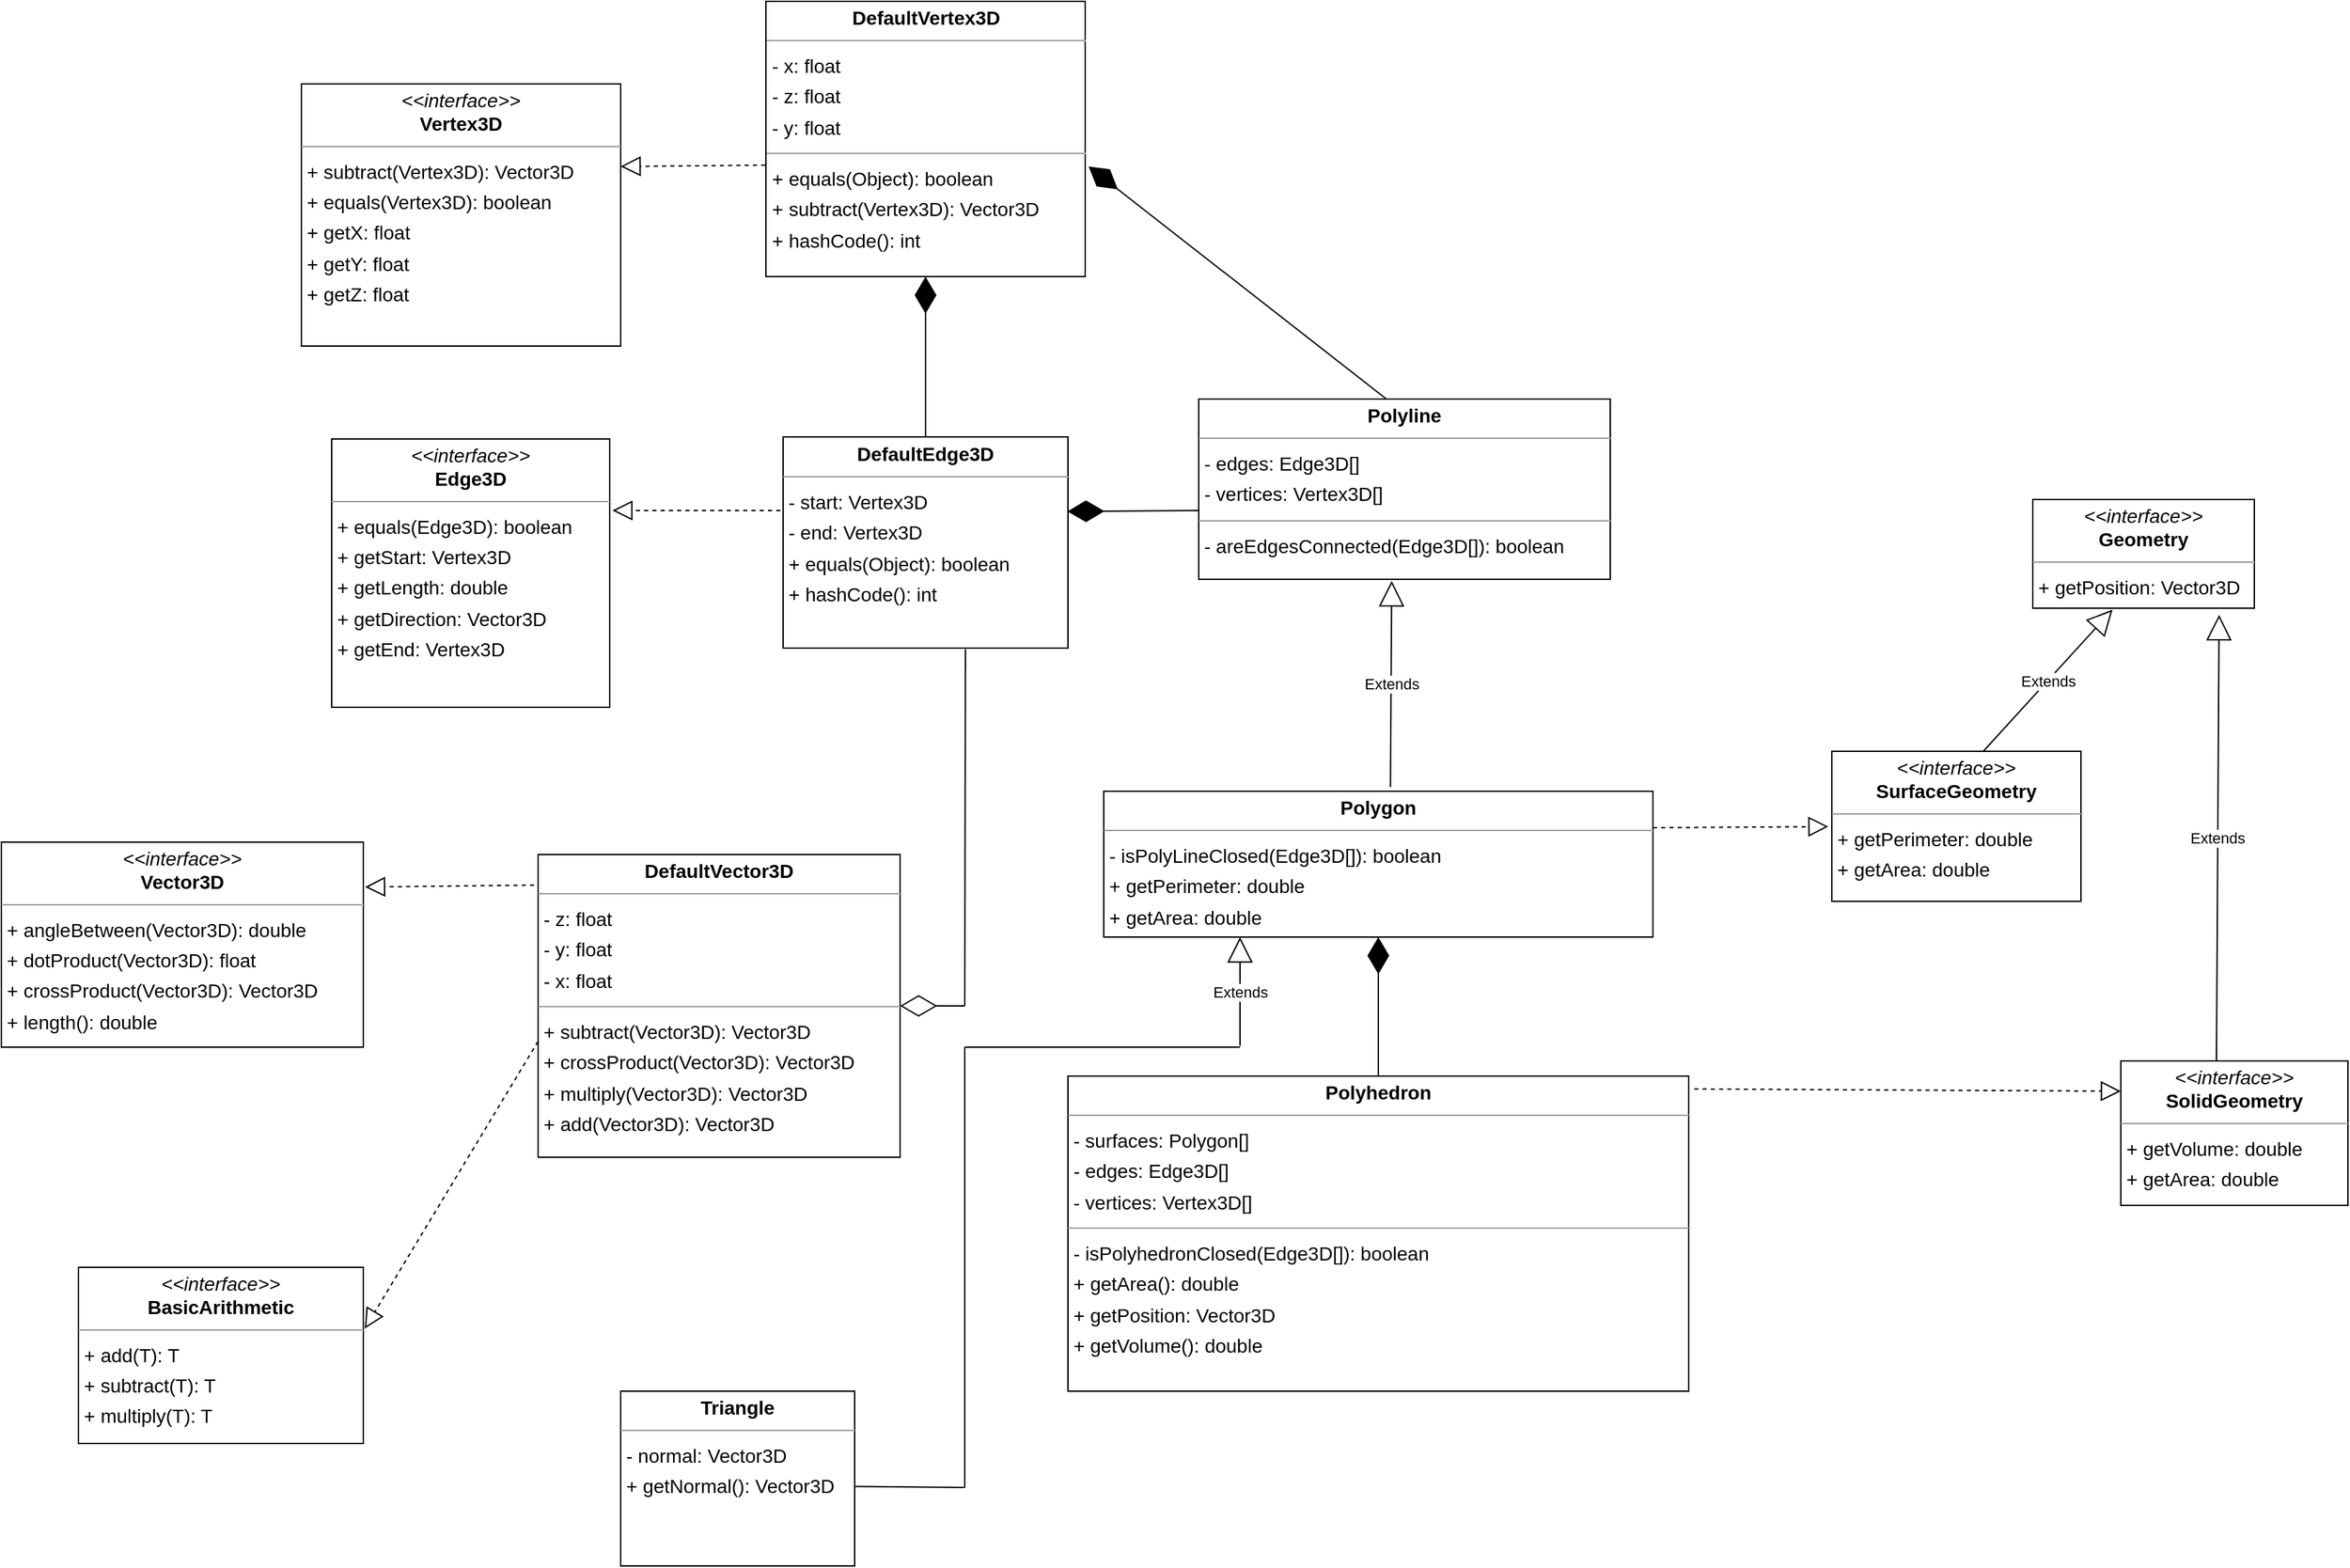 <mxfile version="27.1.1">
  <diagram id="lPM34eDD3z2ukeMHqo2i" name="Seite-1">
    <mxGraphModel dx="2826" dy="1523" grid="1" gridSize="10" guides="1" tooltips="1" connect="1" arrows="1" fold="1" page="0" pageScale="1" pageWidth="827" pageHeight="1169" background="none" math="0" shadow="0">
      <root>
        <mxCell id="0" />
        <mxCell id="1" parent="0" />
        <mxCell id="node5" value="&lt;p style=&quot;margin:0px;margin-top:4px;text-align:center;&quot;&gt;&lt;i&gt;&amp;lt;&amp;lt;interface&amp;gt;&amp;gt;&lt;/i&gt;&lt;br/&gt;&lt;b&gt;BasicArithmetic&lt;T&gt;&lt;/b&gt;&lt;/p&gt;&lt;hr size=&quot;1&quot;/&gt;&lt;p style=&quot;margin:0 0 0 4px;line-height:1.6;&quot;&gt;+ add(T): T&lt;br/&gt;+ subtract(T): T&lt;br/&gt;+ multiply(T): T&lt;/p&gt;" style="verticalAlign=top;align=left;overflow=fill;fontSize=14;fontFamily=Helvetica;html=1;rounded=0;shadow=0;comic=0;labelBackgroundColor=none;strokeWidth=1;" parent="1" vertex="1">
          <mxGeometry x="-724" y="710" width="207" height="128" as="geometry" />
        </mxCell>
        <mxCell id="node9" value="&lt;p style=&quot;margin:0px;margin-top:4px;text-align:center;&quot;&gt;&lt;b&gt;DefaultEdge3D&lt;/b&gt;&lt;/p&gt;&lt;hr size=&quot;1&quot;&gt;&lt;p style=&quot;margin:0 0 0 4px;line-height:1.6;&quot;&gt;- start: Vertex3D&amp;nbsp;&lt;br&gt;- end: Vertex3D&lt;br&gt;&lt;/p&gt;&lt;p style=&quot;margin:0 0 0 4px;line-height:1.6;&quot;&gt;+ equals(Object): boolean&lt;br&gt;+ hashCode(): int&lt;/p&gt;&lt;p style=&quot;margin: 0px 0px 0px 4px; line-height: 1.6;&quot;&gt;&lt;br&gt;&lt;/p&gt;&lt;p style=&quot;margin: 0px 0px 0px 4px; line-height: 1.6;&quot;&gt;&lt;br&gt;&lt;/p&gt;&lt;p style=&quot;margin:0 0 0 4px;line-height:1.6;&quot;&gt;&lt;br&gt;&lt;/p&gt;" style="verticalAlign=top;align=left;overflow=fill;fontSize=14;fontFamily=Helvetica;html=1;rounded=0;shadow=0;comic=0;labelBackgroundColor=none;strokeWidth=1;" parent="1" vertex="1">
          <mxGeometry x="-212" y="106.5" width="207" height="153.5" as="geometry" />
        </mxCell>
        <mxCell id="node8" value="&lt;p style=&quot;margin:0px;margin-top:4px;text-align:center;&quot;&gt;&lt;b&gt;DefaultVector3D&lt;/b&gt;&lt;/p&gt;&lt;hr size=&quot;1&quot;&gt;&lt;p style=&quot;margin:0 0 0 4px;line-height:1.6;&quot;&gt;- z: float&lt;br&gt;- y: float&lt;br&gt;- x: float&lt;/p&gt;&lt;hr size=&quot;1&quot;&gt;&lt;p style=&quot;margin:0 0 0 4px;line-height:1.6;&quot;&gt;+ subtract(Vector3D): Vector3D&lt;br&gt;+ crossProduct(Vector3D): Vector3D&lt;br&gt;+ multiply(Vector3D): Vector3D&lt;br&gt;+ add(Vector3D): Vector3D&lt;/p&gt;&lt;p style=&quot;margin:0 0 0 4px;line-height:1.6;&quot;&gt;&lt;br&gt;&lt;/p&gt;" style="verticalAlign=top;align=left;overflow=fill;fontSize=14;fontFamily=Helvetica;html=1;rounded=0;shadow=0;comic=0;labelBackgroundColor=none;strokeWidth=1;" parent="1" vertex="1">
          <mxGeometry x="-390" y="410" width="263" height="220" as="geometry" />
        </mxCell>
        <mxCell id="node2" value="&lt;p style=&quot;margin:0px;margin-top:4px;text-align:center;&quot;&gt;&lt;b&gt;DefaultVertex3D&lt;/b&gt;&lt;/p&gt;&lt;hr size=&quot;1&quot;&gt;&lt;p style=&quot;margin:0 0 0 4px;line-height:1.6;&quot;&gt;- x: float&lt;br&gt;- z: float&lt;br&gt;- y: float&lt;/p&gt;&lt;hr size=&quot;1&quot;&gt;&lt;p style=&quot;margin:0 0 0 4px;line-height:1.6;&quot;&gt;+ equals(Object): boolean&lt;br&gt;+ subtract(Vertex3D): Vector3D&lt;br&gt;+ hashCode(): int&lt;/p&gt;&lt;p style=&quot;margin:0 0 0 4px;line-height:1.6;&quot;&gt;&lt;br&gt;&lt;/p&gt;" style="verticalAlign=top;align=left;overflow=fill;fontSize=14;fontFamily=Helvetica;html=1;rounded=0;shadow=0;comic=0;labelBackgroundColor=none;strokeWidth=1;" parent="1" vertex="1">
          <mxGeometry x="-224.5" y="-210" width="232" height="200" as="geometry" />
        </mxCell>
        <mxCell id="node1" value="&lt;p style=&quot;margin:0px;margin-top:4px;text-align:center;&quot;&gt;&lt;i&gt;&amp;lt;&amp;lt;interface&amp;gt;&amp;gt;&lt;/i&gt;&lt;br&gt;&lt;b&gt;Edge3D&lt;/b&gt;&lt;/p&gt;&lt;hr size=&quot;1&quot;&gt;&lt;p style=&quot;margin:0 0 0 4px;line-height:1.6;&quot;&gt;+ equals(Edge3D): boolean&lt;/p&gt;&lt;p style=&quot;margin:0 0 0 4px;line-height:1.6;&quot;&gt;&lt;span style=&quot;background-color: transparent; color: light-dark(rgb(0, 0, 0), rgb(255, 255, 255));&quot;&gt;+ getStart: Vertex3D&lt;/span&gt;&lt;/p&gt;&lt;p style=&quot;margin:0 0 0 4px;line-height:1.6;&quot;&gt;+ getLength: double&lt;br&gt;+ getDirection: Vector3D&lt;br&gt;+ getEnd: Vertex3D&lt;/p&gt;" style="verticalAlign=top;align=left;overflow=fill;fontSize=14;fontFamily=Helvetica;html=1;rounded=0;shadow=0;comic=0;labelBackgroundColor=none;strokeWidth=1;" parent="1" vertex="1">
          <mxGeometry x="-540" y="108" width="202" height="195" as="geometry" />
        </mxCell>
        <mxCell id="node12" value="&lt;p style=&quot;margin:0px;margin-top:4px;text-align:center;&quot;&gt;&lt;i&gt;&amp;lt;&amp;lt;interface&amp;gt;&amp;gt;&lt;/i&gt;&lt;br&gt;&lt;b&gt;Geometry&lt;/b&gt;&lt;/p&gt;&lt;hr size=&quot;1&quot;&gt;&lt;p style=&quot;margin:0 0 0 4px;line-height:1.6;&quot;&gt;+ getPosition: Vector3D&lt;/p&gt;" style="verticalAlign=top;align=left;overflow=fill;fontSize=14;fontFamily=Helvetica;html=1;rounded=0;shadow=0;comic=0;labelBackgroundColor=none;strokeWidth=1;" parent="1" vertex="1">
          <mxGeometry x="696" y="152" width="161" height="79" as="geometry" />
        </mxCell>
        <mxCell id="node6" value="&lt;p style=&quot;margin:0px;margin-top:4px;text-align:center;&quot;&gt;&lt;b&gt;Polygon&lt;/b&gt;&lt;/p&gt;&lt;hr size=&quot;1&quot;&gt;&lt;p style=&quot;margin:0 0 0 4px;line-height:1.6;&quot;&gt;- isPolyLineClosed(Edge3D[]): boolean&lt;/p&gt;&lt;p style=&quot;margin:0 0 0 4px;line-height:1.6;&quot;&gt;+ getPerimeter: double&lt;br&gt;+ getArea: double&lt;/p&gt;&lt;p style=&quot;margin:0 0 0 4px;line-height:1.6;&quot;&gt;&lt;br&gt;&lt;/p&gt;" style="verticalAlign=top;align=left;overflow=fill;fontSize=14;fontFamily=Helvetica;html=1;rounded=0;shadow=0;comic=0;labelBackgroundColor=none;strokeWidth=1;" parent="1" vertex="1">
          <mxGeometry x="21" y="364" width="399" height="106" as="geometry" />
        </mxCell>
        <mxCell id="node10" value="&lt;p style=&quot;margin:0px;margin-top:4px;text-align:center;&quot;&gt;&lt;b&gt;Polyhedron&lt;/b&gt;&lt;/p&gt;&lt;hr size=&quot;1&quot;&gt;&lt;p style=&quot;margin:0 0 0 4px;line-height:1.6;&quot;&gt;- surfaces: Polygon[]&lt;br&gt;- edges: Edge3D[]&lt;br&gt;- vertices: Vertex3D[]&lt;/p&gt;&lt;hr size=&quot;1&quot;&gt;&lt;p style=&quot;margin:0 0 0 4px;line-height:1.6;&quot;&gt;- isPolyhedronClosed(Edge3D[]): boolean&lt;/p&gt;&lt;p style=&quot;margin:0 0 0 4px;line-height:1.6;&quot;&gt;+ getArea(): double&lt;br&gt;+ getPosition: Vector3D&lt;br&gt;+ getVolume(): double&lt;br&gt;&lt;/p&gt;" style="verticalAlign=top;align=left;overflow=fill;fontSize=14;fontFamily=Helvetica;html=1;rounded=0;shadow=0;comic=0;labelBackgroundColor=none;strokeWidth=1;" parent="1" vertex="1">
          <mxGeometry x="-5" y="571" width="451" height="229" as="geometry" />
        </mxCell>
        <mxCell id="node13" value="&lt;p style=&quot;margin:0px;margin-top:4px;text-align:center;&quot;&gt;&lt;b&gt;Polyline&lt;/b&gt;&lt;/p&gt;&lt;hr size=&quot;1&quot;&gt;&lt;p style=&quot;margin:0 0 0 4px;line-height:1.6;&quot;&gt;- edges: Edge3D[]&lt;br&gt;- vertices: Vertex3D[]&lt;/p&gt;&lt;hr size=&quot;1&quot;&gt;&lt;p style=&quot;margin:0 0 0 4px;line-height:1.6;&quot;&gt;- areEdgesConnected(Edge3D[]): boolean&lt;/p&gt;&lt;p style=&quot;margin:0 0 0 4px;line-height:1.6;&quot;&gt;&lt;br&gt;&lt;/p&gt;" style="verticalAlign=top;align=left;overflow=fill;fontSize=14;fontFamily=Helvetica;html=1;rounded=0;shadow=0;comic=0;labelBackgroundColor=none;strokeWidth=1;" parent="1" vertex="1">
          <mxGeometry x="90" y="79" width="299" height="131" as="geometry" />
        </mxCell>
        <mxCell id="node4" value="&lt;p style=&quot;margin:0px;margin-top:4px;text-align:center;&quot;&gt;&lt;i&gt;&amp;lt;&amp;lt;interface&amp;gt;&amp;gt;&lt;/i&gt;&lt;br&gt;&lt;b&gt;SolidGeometry&lt;/b&gt;&lt;/p&gt;&lt;hr size=&quot;1&quot;&gt;&lt;p style=&quot;margin:0 0 0 4px;line-height:1.6;&quot;&gt;+ getVolume: double&lt;br&gt;+ getArea: double&lt;/p&gt;" style="verticalAlign=top;align=left;overflow=fill;fontSize=14;fontFamily=Helvetica;html=1;rounded=0;shadow=0;comic=0;labelBackgroundColor=none;strokeWidth=1;" parent="1" vertex="1">
          <mxGeometry x="760" y="560" width="165" height="105" as="geometry" />
        </mxCell>
        <mxCell id="node0" value="&lt;p style=&quot;margin:0px;margin-top:4px;text-align:center;&quot;&gt;&lt;i&gt;&amp;lt;&amp;lt;interface&amp;gt;&amp;gt;&lt;/i&gt;&lt;br&gt;&lt;b&gt;SurfaceGeometry&lt;/b&gt;&lt;/p&gt;&lt;hr size=&quot;1&quot;&gt;&lt;p style=&quot;margin:0 0 0 4px;line-height:1.6;&quot;&gt;+ getPerimeter: double&lt;br&gt;+ getArea: double&lt;/p&gt;" style="verticalAlign=top;align=left;overflow=fill;fontSize=14;fontFamily=Helvetica;html=1;rounded=0;shadow=0;comic=0;labelBackgroundColor=none;strokeWidth=1;" parent="1" vertex="1">
          <mxGeometry x="550" y="335" width="181" height="109" as="geometry" />
        </mxCell>
        <mxCell id="node11" value="&lt;p style=&quot;margin:0px;margin-top:4px;text-align:center;&quot;&gt;&lt;b&gt;Triangle&lt;/b&gt;&lt;/p&gt;&lt;hr size=&quot;1&quot;&gt;&lt;p style=&quot;margin:0 0 0 4px;line-height:1.6;&quot;&gt;&lt;span style=&quot;background-color: transparent; color: light-dark(rgb(0, 0, 0), rgb(255, 255, 255));&quot;&gt;- normal: Vector3D&lt;/span&gt;&lt;/p&gt;&lt;p style=&quot;margin:0 0 0 4px;line-height:1.6;&quot;&gt;&lt;span style=&quot;background-color: transparent; color: light-dark(rgb(0, 0, 0), rgb(255, 255, 255));&quot;&gt;+ getNormal()&lt;/span&gt;&lt;span style=&quot;background-color: transparent; color: light-dark(rgb(0, 0, 0), rgb(255, 255, 255));&quot;&gt;: Vector3D&lt;/span&gt;&lt;/p&gt;" style="verticalAlign=top;align=left;overflow=fill;fontSize=14;fontFamily=Helvetica;html=1;rounded=0;shadow=0;comic=0;labelBackgroundColor=none;strokeWidth=1;" parent="1" vertex="1">
          <mxGeometry x="-330" y="800" width="170" height="127" as="geometry" />
        </mxCell>
        <mxCell id="node3" value="&lt;p style=&quot;margin:0px;margin-top:4px;text-align:center;&quot;&gt;&lt;i&gt;&amp;lt;&amp;lt;interface&amp;gt;&amp;gt;&lt;/i&gt;&lt;br&gt;&lt;b&gt;Vector3D&lt;/b&gt;&lt;/p&gt;&lt;hr size=&quot;1&quot;&gt;&lt;p style=&quot;margin:0 0 0 4px;line-height:1.6;&quot;&gt;+ angleBetween(Vector3D): double&lt;br&gt;+ dotProduct(Vector3D): float&lt;br&gt;+ crossProduct(Vector3D): Vector3D&lt;br&gt;+ length(): double&lt;/p&gt;&lt;p style=&quot;margin:0 0 0 4px;line-height:1.6;&quot;&gt;&lt;br&gt;&lt;/p&gt;" style="verticalAlign=top;align=left;overflow=fill;fontSize=14;fontFamily=Helvetica;html=1;rounded=0;shadow=0;comic=0;labelBackgroundColor=none;strokeWidth=1;" parent="1" vertex="1">
          <mxGeometry x="-780" y="401" width="263" height="149" as="geometry" />
        </mxCell>
        <mxCell id="node7" value="&lt;p style=&quot;margin:0px;margin-top:4px;text-align:center;&quot;&gt;&lt;i&gt;&amp;lt;&amp;lt;interface&amp;gt;&amp;gt;&lt;/i&gt;&lt;br&gt;&lt;b&gt;Vertex3D&lt;/b&gt;&lt;/p&gt;&lt;hr size=&quot;1&quot;&gt;&lt;p style=&quot;margin:0 0 0 4px;line-height:1.6;&quot;&gt;+ subtract(Vertex3D): Vector3D&lt;br&gt;+ equals(Vertex3D): boolean&lt;/p&gt;&lt;p style=&quot;margin:0 0 0 4px;line-height:1.6;&quot;&gt;+ getX: float&lt;br&gt;+ getY: float&lt;br&gt;+ getZ: float&lt;/p&gt;" style="verticalAlign=top;align=left;overflow=fill;fontSize=14;fontFamily=Helvetica;html=1;rounded=0;shadow=0;comic=0;labelBackgroundColor=none;strokeWidth=1;" parent="1" vertex="1">
          <mxGeometry x="-562" y="-150" width="232" height="190.5" as="geometry" />
        </mxCell>
        <mxCell id="U8J0yCqW7DeSD0tIQL6D-1" value="Extends" style="endArrow=block;endSize=16;endFill=0;html=1;rounded=0;entryX=0.469;entryY=1.009;entryDx=0;entryDy=0;entryPerimeter=0;exitX=0.522;exitY=-0.028;exitDx=0;exitDy=0;exitPerimeter=0;" parent="1" source="node6" target="node13" edge="1">
          <mxGeometry width="160" relative="1" as="geometry">
            <mxPoint x="141" y="320" as="sourcePoint" />
            <mxPoint x="301" y="320" as="targetPoint" />
          </mxGeometry>
        </mxCell>
        <mxCell id="U8J0yCqW7DeSD0tIQL6D-4" value="" style="endArrow=diamondThin;endFill=1;endSize=24;html=1;rounded=0;entryX=0.998;entryY=0.353;entryDx=0;entryDy=0;entryPerimeter=0;" parent="1" edge="1" target="node9">
          <mxGeometry width="160" relative="1" as="geometry">
            <mxPoint x="90" y="160" as="sourcePoint" />
            <mxPoint y="160" as="targetPoint" />
          </mxGeometry>
        </mxCell>
        <mxCell id="U8J0yCqW7DeSD0tIQL6D-5" value="" style="endArrow=diamondThin;endFill=1;endSize=24;html=1;rounded=0;exitX=0.455;exitY=-0.002;exitDx=0;exitDy=0;exitPerimeter=0;" parent="1" source="node13" edge="1">
          <mxGeometry width="160" relative="1" as="geometry">
            <mxPoint x="-210" y="150" as="sourcePoint" />
            <mxPoint x="10" y="-90" as="targetPoint" />
          </mxGeometry>
        </mxCell>
        <mxCell id="U8J0yCqW7DeSD0tIQL6D-6" value="" style="endArrow=block;dashed=1;endFill=0;endSize=12;html=1;rounded=0;" parent="1" edge="1">
          <mxGeometry width="160" relative="1" as="geometry">
            <mxPoint x="-214" y="160" as="sourcePoint" />
            <mxPoint x="-336" y="160" as="targetPoint" />
          </mxGeometry>
        </mxCell>
        <mxCell id="U8J0yCqW7DeSD0tIQL6D-7" value="" style="endArrow=block;dashed=1;endFill=0;endSize=12;html=1;rounded=0;exitX=-0.002;exitY=0.595;exitDx=0;exitDy=0;exitPerimeter=0;" parent="1" source="node2" edge="1">
          <mxGeometry width="160" relative="1" as="geometry">
            <mxPoint x="-230" y="-90" as="sourcePoint" />
            <mxPoint x="-330" y="-90" as="targetPoint" />
          </mxGeometry>
        </mxCell>
        <mxCell id="U8J0yCqW7DeSD0tIQL6D-8" value="Extends" style="endArrow=block;endSize=16;endFill=0;html=1;rounded=0;entryX=0.36;entryY=1.013;entryDx=0;entryDy=0;entryPerimeter=0;exitX=0.608;exitY=0;exitDx=0;exitDy=0;exitPerimeter=0;" parent="1" source="node0" target="node12" edge="1">
          <mxGeometry width="160" relative="1" as="geometry">
            <mxPoint x="426" y="434" as="sourcePoint" />
            <mxPoint x="586" y="434" as="targetPoint" />
          </mxGeometry>
        </mxCell>
        <mxCell id="U8J0yCqW7DeSD0tIQL6D-9" value="Extends" style="endArrow=block;endSize=16;endFill=0;html=1;rounded=0;exitX=0.421;exitY=0.005;exitDx=0;exitDy=0;exitPerimeter=0;entryX=0.841;entryY=1.061;entryDx=0;entryDy=0;entryPerimeter=0;" parent="1" source="node4" target="node12" edge="1">
          <mxGeometry width="160" relative="1" as="geometry">
            <mxPoint x="830.02" y="530.51" as="sourcePoint" />
            <mxPoint x="830" y="234" as="targetPoint" />
          </mxGeometry>
        </mxCell>
        <mxCell id="U8J0yCqW7DeSD0tIQL6D-10" value="" style="endArrow=block;dashed=1;endFill=0;endSize=12;html=1;rounded=0;exitX=1;exitY=0.25;exitDx=0;exitDy=0;entryX=-0.014;entryY=0.502;entryDx=0;entryDy=0;entryPerimeter=0;" parent="1" source="node6" edge="1" target="node0">
          <mxGeometry width="160" relative="1" as="geometry">
            <mxPoint x="220" y="350" as="sourcePoint" />
            <mxPoint x="550" y="380" as="targetPoint" />
          </mxGeometry>
        </mxCell>
        <mxCell id="U8J0yCqW7DeSD0tIQL6D-11" value="" style="endArrow=block;dashed=1;endFill=0;endSize=12;html=1;rounded=0;exitX=1.009;exitY=0.041;exitDx=0;exitDy=0;exitPerimeter=0;" parent="1" source="node10" edge="1">
          <mxGeometry width="160" relative="1" as="geometry">
            <mxPoint x="450" y="580" as="sourcePoint" />
            <mxPoint x="760" y="582" as="targetPoint" />
          </mxGeometry>
        </mxCell>
        <mxCell id="U8J0yCqW7DeSD0tIQL6D-12" value="" style="endArrow=block;dashed=1;endFill=0;endSize=12;html=1;rounded=0;exitX=-0.011;exitY=0.101;exitDx=0;exitDy=0;exitPerimeter=0;entryX=1.005;entryY=0.219;entryDx=0;entryDy=0;entryPerimeter=0;" parent="1" source="node8" target="node3" edge="1">
          <mxGeometry width="160" relative="1" as="geometry">
            <mxPoint x="-180" y="430" as="sourcePoint" />
            <mxPoint x="-520" y="431" as="targetPoint" />
          </mxGeometry>
        </mxCell>
        <mxCell id="U8J0yCqW7DeSD0tIQL6D-13" value="" style="endArrow=block;dashed=1;endFill=0;endSize=12;html=1;rounded=0;entryX=1.005;entryY=0.348;entryDx=0;entryDy=0;entryPerimeter=0;exitX=0;exitY=0.617;exitDx=0;exitDy=0;exitPerimeter=0;" parent="1" source="node8" target="node5" edge="1">
          <mxGeometry width="160" relative="1" as="geometry">
            <mxPoint x="-290" y="690" as="sourcePoint" />
            <mxPoint x="-130" y="690" as="targetPoint" />
          </mxGeometry>
        </mxCell>
        <mxCell id="U8J0yCqW7DeSD0tIQL6D-14" value="" style="endArrow=diamondThin;endFill=1;endSize=24;html=1;rounded=0;entryX=0.5;entryY=1;entryDx=0;entryDy=0;exitX=0.5;exitY=0;exitDx=0;exitDy=0;" parent="1" source="node9" target="node2" edge="1">
          <mxGeometry width="160" relative="1" as="geometry">
            <mxPoint x="-110" y="100" as="sourcePoint" />
            <mxPoint x="50" y="100" as="targetPoint" />
          </mxGeometry>
        </mxCell>
        <mxCell id="U8J0yCqW7DeSD0tIQL6D-15" value="" style="endArrow=diamondThin;endFill=0;endSize=24;html=1;rounded=0;" parent="1" edge="1">
          <mxGeometry width="160" relative="1" as="geometry">
            <mxPoint x="-80" y="520" as="sourcePoint" />
            <mxPoint x="-127" y="520" as="targetPoint" />
          </mxGeometry>
        </mxCell>
        <mxCell id="U8J0yCqW7DeSD0tIQL6D-16" value="" style="endArrow=none;html=1;rounded=0;entryX=0.64;entryY=1.006;entryDx=0;entryDy=0;entryPerimeter=0;" parent="1" target="node9" edge="1">
          <mxGeometry width="50" height="50" relative="1" as="geometry">
            <mxPoint x="-80" y="520" as="sourcePoint" />
            <mxPoint x="-80" y="310" as="targetPoint" />
          </mxGeometry>
        </mxCell>
        <mxCell id="U8J0yCqW7DeSD0tIQL6D-18" value="" style="endArrow=none;html=1;rounded=0;entryX=1.001;entryY=0.545;entryDx=0;entryDy=0;entryPerimeter=0;" parent="1" target="node11" edge="1">
          <mxGeometry width="50" height="50" relative="1" as="geometry">
            <mxPoint x="-80" y="870" as="sourcePoint" />
            <mxPoint x="-160" y="871" as="targetPoint" />
          </mxGeometry>
        </mxCell>
        <mxCell id="U8J0yCqW7DeSD0tIQL6D-19" value="" style="endArrow=none;html=1;rounded=0;" parent="1" edge="1">
          <mxGeometry width="50" height="50" relative="1" as="geometry">
            <mxPoint x="-80" y="870" as="sourcePoint" />
            <mxPoint x="-80" y="590" as="targetPoint" />
          </mxGeometry>
        </mxCell>
        <mxCell id="1M2HDGjCQ6lDn0fYK1Jp-1" value="" style="endArrow=none;html=1;rounded=0;" edge="1" parent="1">
          <mxGeometry width="50" height="50" relative="1" as="geometry">
            <mxPoint x="-80" y="590" as="sourcePoint" />
            <mxPoint x="-80" y="550" as="targetPoint" />
          </mxGeometry>
        </mxCell>
        <mxCell id="1M2HDGjCQ6lDn0fYK1Jp-2" value="" style="endArrow=none;html=1;rounded=0;" edge="1" parent="1">
          <mxGeometry width="50" height="50" relative="1" as="geometry">
            <mxPoint x="-80" y="550" as="sourcePoint" />
            <mxPoint x="120" y="550" as="targetPoint" />
          </mxGeometry>
        </mxCell>
        <mxCell id="1M2HDGjCQ6lDn0fYK1Jp-4" value="Extends" style="endArrow=block;endSize=16;endFill=0;html=1;rounded=0;" edge="1" parent="1">
          <mxGeometry width="160" relative="1" as="geometry">
            <mxPoint x="120" y="549" as="sourcePoint" />
            <mxPoint x="120" y="470" as="targetPoint" />
          </mxGeometry>
        </mxCell>
        <mxCell id="1M2HDGjCQ6lDn0fYK1Jp-5" value="" style="endArrow=diamondThin;endFill=1;endSize=24;html=1;rounded=0;exitX=0.5;exitY=0;exitDx=0;exitDy=0;entryX=0.5;entryY=1;entryDx=0;entryDy=0;" edge="1" parent="1" source="node10" target="node6">
          <mxGeometry width="160" relative="1" as="geometry">
            <mxPoint x="250" y="520" as="sourcePoint" />
            <mxPoint x="410" y="520" as="targetPoint" />
          </mxGeometry>
        </mxCell>
      </root>
    </mxGraphModel>
  </diagram>
</mxfile>
